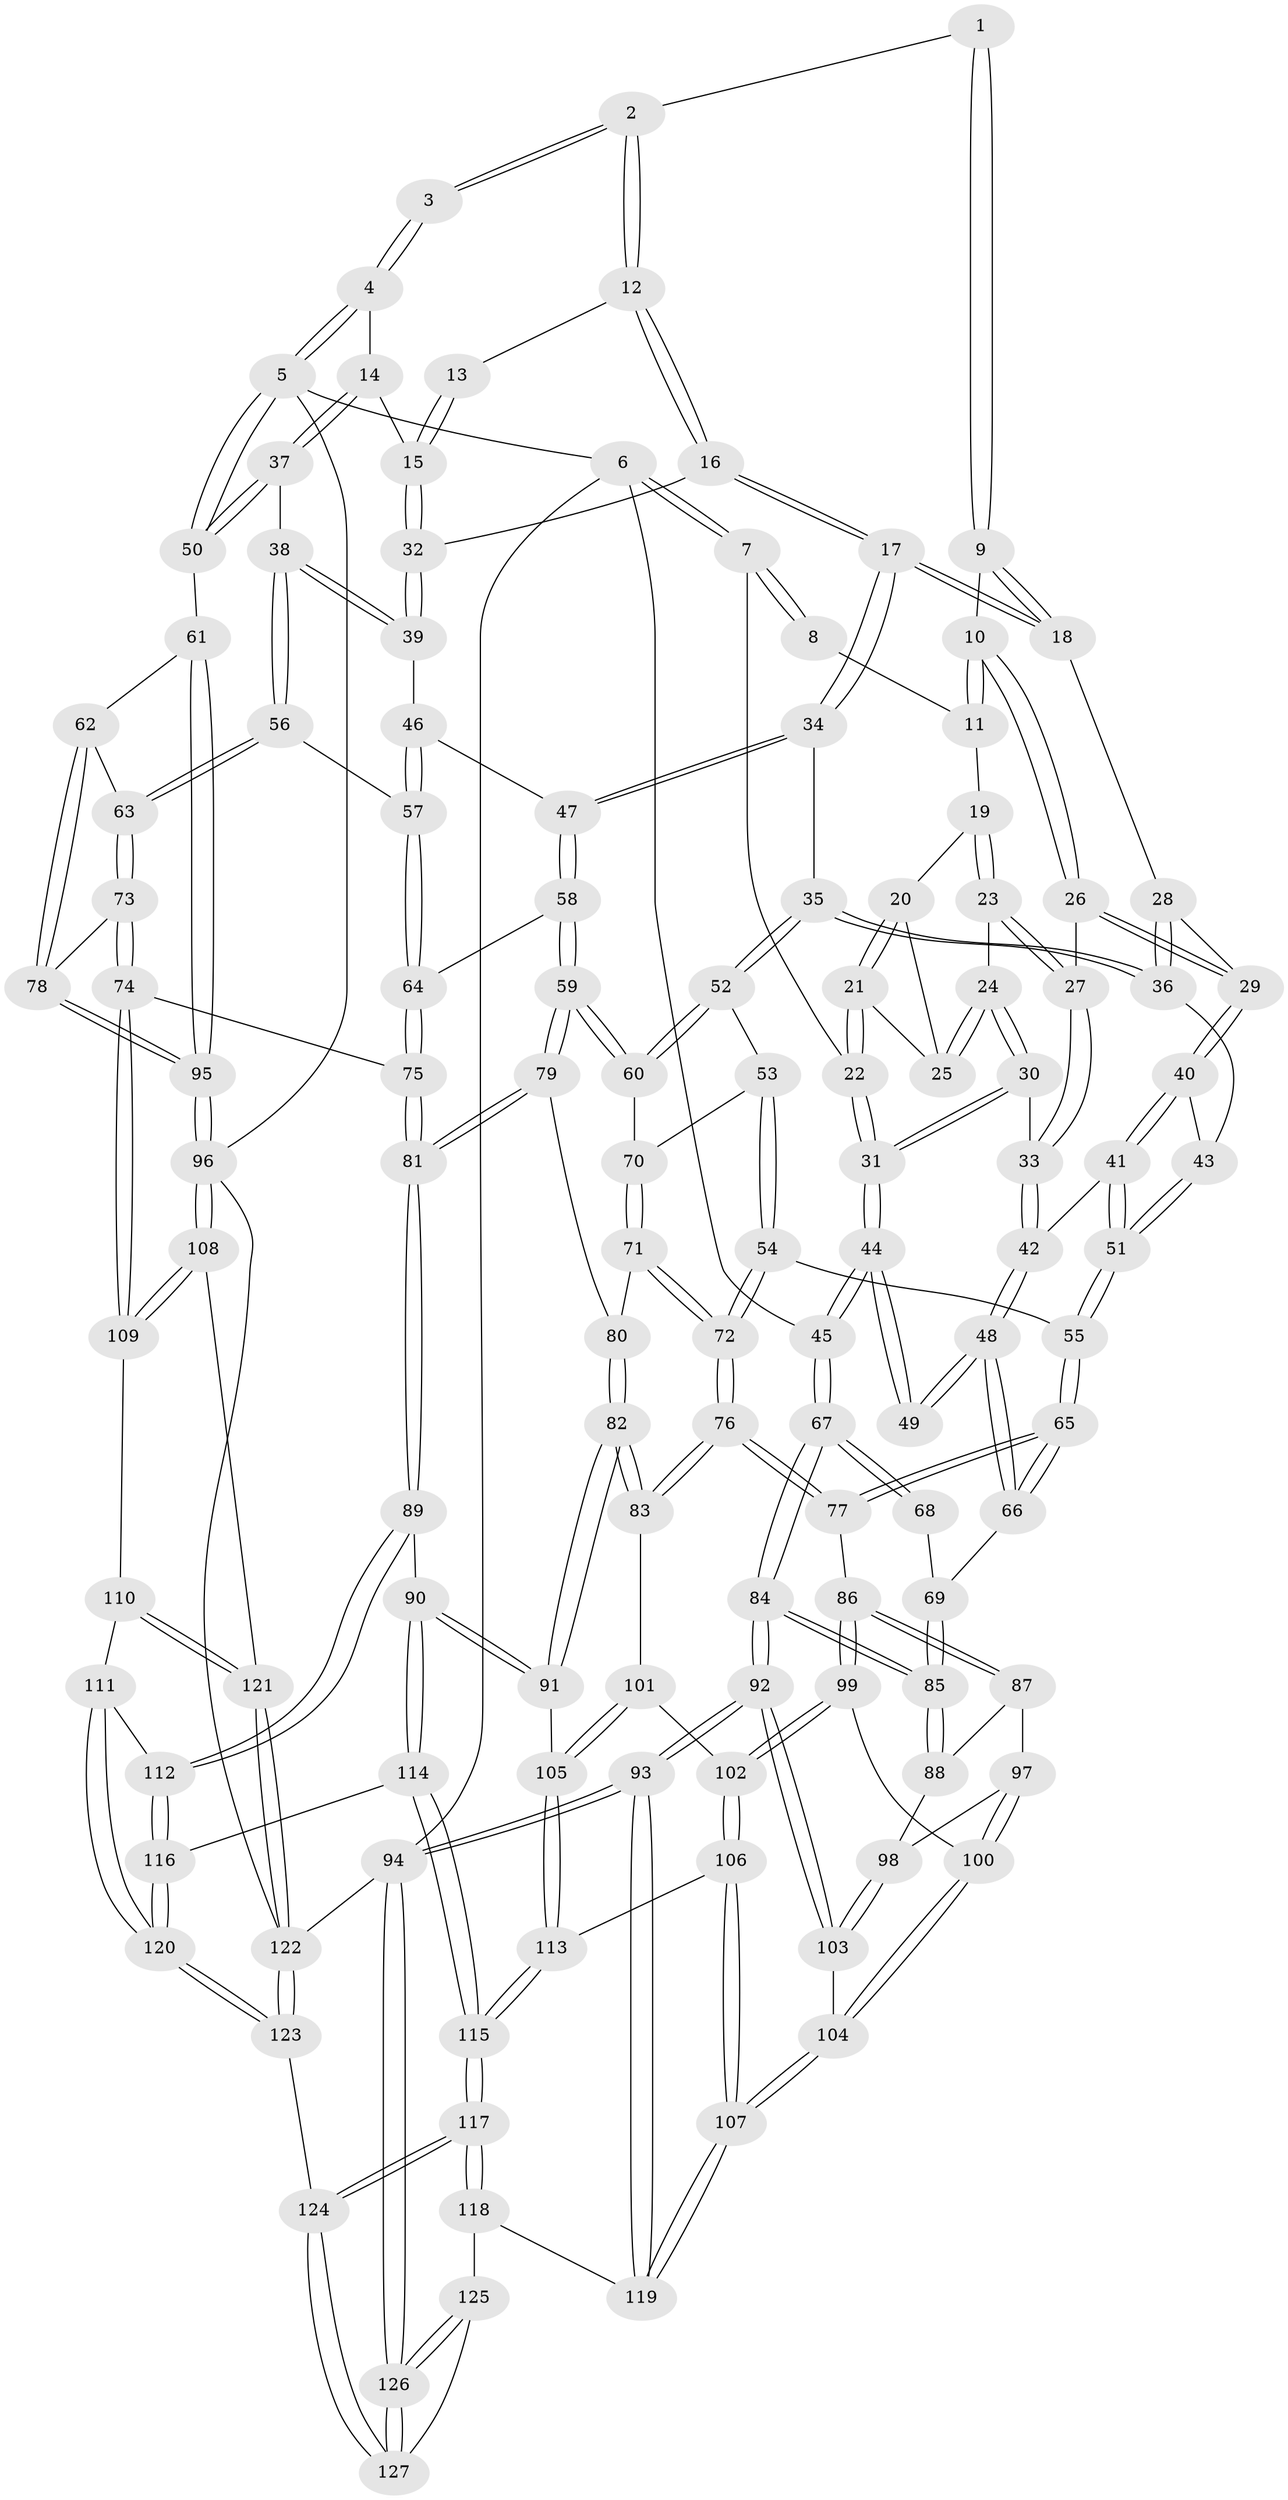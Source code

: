 // Generated by graph-tools (version 1.1) at 2025/38/03/09/25 02:38:24]
// undirected, 127 vertices, 314 edges
graph export_dot {
graph [start="1"]
  node [color=gray90,style=filled];
  1 [pos="+0.3652554411469226+0"];
  2 [pos="+0.5912292019855628+0"];
  3 [pos="+0.8371303355542593+0"];
  4 [pos="+1+0"];
  5 [pos="+1+0"];
  6 [pos="+0+0"];
  7 [pos="+0+0"];
  8 [pos="+0.19398060115308235+0"];
  9 [pos="+0.36286921982600334+0.007239829765805077"];
  10 [pos="+0.31764618067365985+0.044043967115714996"];
  11 [pos="+0.21418484662759518+0.01164195352636806"];
  12 [pos="+0.597125197800815+0"];
  13 [pos="+0.7574890694814548+0.02824138029324576"];
  14 [pos="+0.9739020368583402+0"];
  15 [pos="+0.799815402778506+0.09967007781130428"];
  16 [pos="+0.5922498730276031+0.054583410340474835"];
  17 [pos="+0.5728995205961378+0.09018784425674126"];
  18 [pos="+0.4181015761700764+0.09297611620448339"];
  19 [pos="+0.21276543416309168+0.019988442574902683"];
  20 [pos="+0.20115382682868668+0.02798517042614019"];
  21 [pos="+0.14585924343073614+0.06472017228267878"];
  22 [pos="+0.08904376235116669+0.07692603625029606"];
  23 [pos="+0.2448347123376811+0.10261701713900755"];
  24 [pos="+0.192122566887524+0.09647977491501694"];
  25 [pos="+0.18255183871306588+0.08934542584839862"];
  26 [pos="+0.26356280182078984+0.12305092334271839"];
  27 [pos="+0.2623914780214945+0.1226638064728758"];
  28 [pos="+0.4108278502027026+0.10395279313440989"];
  29 [pos="+0.2657323214450319+0.12562005870918058"];
  30 [pos="+0.10871245137459683+0.15760109250677878"];
  31 [pos="+0.09856749054559291+0.15519397477254915"];
  32 [pos="+0.7879590603005849+0.11749870809636977"];
  33 [pos="+0.1562127091229057+0.17592778474374948"];
  34 [pos="+0.578265734101506+0.1939144626445938"];
  35 [pos="+0.44541586691305407+0.2591832166039473"];
  36 [pos="+0.3815339303151744+0.21530607682714717"];
  37 [pos="+0.9276823141034687+0.18805769702697767"];
  38 [pos="+0.8676938094644195+0.24546012907058254"];
  39 [pos="+0.797871577218583+0.19731651436058434"];
  40 [pos="+0.276016711844712+0.15075141102276002"];
  41 [pos="+0.22566719757089837+0.28288363388112403"];
  42 [pos="+0.2174733421388253+0.28168049288789526"];
  43 [pos="+0.3766087953964582+0.21586681249593329"];
  44 [pos="+0.09115772905366969+0.1626476742562757"];
  45 [pos="+0+0.22802302590956133"];
  46 [pos="+0.7357743640370332+0.2254788103548362"];
  47 [pos="+0.6193712870997616+0.24098773930308276"];
  48 [pos="+0.10718030886824405+0.3280574228193806"];
  49 [pos="+0.07977032166387875+0.3131322539394369"];
  50 [pos="+1+0.22336313592363274"];
  51 [pos="+0.26677309773718766+0.3097542379830635"];
  52 [pos="+0.4405913922485434+0.3266346274451807"];
  53 [pos="+0.43682559073505856+0.33118905723260156"];
  54 [pos="+0.3425605406033435+0.3910877307814941"];
  55 [pos="+0.2718744141422705+0.32177071428029547"];
  56 [pos="+0.8955958598928057+0.3426084934918705"];
  57 [pos="+0.7505590088861799+0.36907748071047086"];
  58 [pos="+0.6244233817288857+0.39044188386983997"];
  59 [pos="+0.6129754064042064+0.4013430462064281"];
  60 [pos="+0.6028737270941869+0.399048000975273"];
  61 [pos="+1+0.34871913998239634"];
  62 [pos="+1+0.35820163917752124"];
  63 [pos="+0.9100064501586419+0.3569442057888741"];
  64 [pos="+0.6973897046037248+0.3983926024759006"];
  65 [pos="+0.15976172969471705+0.47676623572605453"];
  66 [pos="+0.13387864067784902+0.4510944159194089"];
  67 [pos="+0+0.22966590269512485"];
  68 [pos="+0.06495761713655386+0.314167444717928"];
  69 [pos="+0+0.4603298177677992"];
  70 [pos="+0.4646932694015927+0.42602248346757954"];
  71 [pos="+0.44213903232139756+0.46682632803428636"];
  72 [pos="+0.342325893436266+0.4647720775671485"];
  73 [pos="+0.8543318800527856+0.5712431676774685"];
  74 [pos="+0.851804423933088+0.5732841382269062"];
  75 [pos="+0.8242133727356372+0.5700679064627648"];
  76 [pos="+0.3154664672500268+0.5099255547094447"];
  77 [pos="+0.16669264174771478+0.49064395930556176"];
  78 [pos="+0.953424971195074+0.5711757045616457"];
  79 [pos="+0.6009474048330514+0.44971598326490986"];
  80 [pos="+0.4748924429012536+0.49253340484255914"];
  81 [pos="+0.6244747177262248+0.6281816616024756"];
  82 [pos="+0.4751860617082791+0.6108542941593099"];
  83 [pos="+0.3380077853695979+0.5784194926871514"];
  84 [pos="+0+0.5140380465262866"];
  85 [pos="+0+0.49003779108676604"];
  86 [pos="+0.1663369713280531+0.4914447486912617"];
  87 [pos="+0.14294255862056332+0.5123571581530437"];
  88 [pos="+0.011869604708821176+0.531639936606002"];
  89 [pos="+0.5905804318849895+0.6738643655183755"];
  90 [pos="+0.5760837309760566+0.6738551748403979"];
  91 [pos="+0.5401508328285122+0.662580416098546"];
  92 [pos="+0+0.7138283874641775"];
  93 [pos="+0+1"];
  94 [pos="+0+1"];
  95 [pos="+1+0.5972578753829112"];
  96 [pos="+1+0.8341558046780346"];
  97 [pos="+0.11497802152591918+0.5473201015187457"];
  98 [pos="+0.06712492824220842+0.5791182889131571"];
  99 [pos="+0.1814595650787573+0.5959351069296053"];
  100 [pos="+0.11976188242801969+0.659011135014878"];
  101 [pos="+0.33704589498547827+0.5803349861214352"];
  102 [pos="+0.27011366291042055+0.677487996681837"];
  103 [pos="+0.01539870484588208+0.7204381640793709"];
  104 [pos="+0.07830287275791135+0.7392751049642786"];
  105 [pos="+0.4045531384913082+0.725955355664617"];
  106 [pos="+0.26029850160062623+0.7218236043894698"];
  107 [pos="+0.1577637571842001+0.7949742567171011"];
  108 [pos="+1+0.8302924888966808"];
  109 [pos="+0.8721080474567899+0.6999826824256377"];
  110 [pos="+0.7960241061060558+0.8289931689461428"];
  111 [pos="+0.7335725864525202+0.826857978587575"];
  112 [pos="+0.6019662376792618+0.6952955523730523"];
  113 [pos="+0.36004632828177563+0.7649490250972755"];
  114 [pos="+0.4192701625632429+0.8724252960914567"];
  115 [pos="+0.40960184223616963+0.8748484396071914"];
  116 [pos="+0.544471831617885+0.9012966999768558"];
  117 [pos="+0.3580344272694039+0.9462818131287576"];
  118 [pos="+0.17274226201342693+0.8504863338621877"];
  119 [pos="+0.16334089433850224+0.835970247395328"];
  120 [pos="+0.6188736503631073+0.9859736140656351"];
  121 [pos="+0.8679289597008073+0.9102672437207838"];
  122 [pos="+0.8132997211263302+1"];
  123 [pos="+0.6187989221157996+1"];
  124 [pos="+0.37495671777453904+1"];
  125 [pos="+0.16886236660357584+0.8986948743075511"];
  126 [pos="+0+1"];
  127 [pos="+0.24044544816985455+1"];
  1 -- 2;
  1 -- 9;
  1 -- 9;
  2 -- 3;
  2 -- 3;
  2 -- 12;
  2 -- 12;
  3 -- 4;
  3 -- 4;
  4 -- 5;
  4 -- 5;
  4 -- 14;
  5 -- 6;
  5 -- 50;
  5 -- 50;
  5 -- 96;
  6 -- 7;
  6 -- 7;
  6 -- 45;
  6 -- 94;
  7 -- 8;
  7 -- 8;
  7 -- 22;
  8 -- 11;
  9 -- 10;
  9 -- 18;
  9 -- 18;
  10 -- 11;
  10 -- 11;
  10 -- 26;
  10 -- 26;
  11 -- 19;
  12 -- 13;
  12 -- 16;
  12 -- 16;
  13 -- 15;
  13 -- 15;
  14 -- 15;
  14 -- 37;
  14 -- 37;
  15 -- 32;
  15 -- 32;
  16 -- 17;
  16 -- 17;
  16 -- 32;
  17 -- 18;
  17 -- 18;
  17 -- 34;
  17 -- 34;
  18 -- 28;
  19 -- 20;
  19 -- 23;
  19 -- 23;
  20 -- 21;
  20 -- 21;
  20 -- 25;
  21 -- 22;
  21 -- 22;
  21 -- 25;
  22 -- 31;
  22 -- 31;
  23 -- 24;
  23 -- 27;
  23 -- 27;
  24 -- 25;
  24 -- 25;
  24 -- 30;
  24 -- 30;
  26 -- 27;
  26 -- 29;
  26 -- 29;
  27 -- 33;
  27 -- 33;
  28 -- 29;
  28 -- 36;
  28 -- 36;
  29 -- 40;
  29 -- 40;
  30 -- 31;
  30 -- 31;
  30 -- 33;
  31 -- 44;
  31 -- 44;
  32 -- 39;
  32 -- 39;
  33 -- 42;
  33 -- 42;
  34 -- 35;
  34 -- 47;
  34 -- 47;
  35 -- 36;
  35 -- 36;
  35 -- 52;
  35 -- 52;
  36 -- 43;
  37 -- 38;
  37 -- 50;
  37 -- 50;
  38 -- 39;
  38 -- 39;
  38 -- 56;
  38 -- 56;
  39 -- 46;
  40 -- 41;
  40 -- 41;
  40 -- 43;
  41 -- 42;
  41 -- 51;
  41 -- 51;
  42 -- 48;
  42 -- 48;
  43 -- 51;
  43 -- 51;
  44 -- 45;
  44 -- 45;
  44 -- 49;
  44 -- 49;
  45 -- 67;
  45 -- 67;
  46 -- 47;
  46 -- 57;
  46 -- 57;
  47 -- 58;
  47 -- 58;
  48 -- 49;
  48 -- 49;
  48 -- 66;
  48 -- 66;
  50 -- 61;
  51 -- 55;
  51 -- 55;
  52 -- 53;
  52 -- 60;
  52 -- 60;
  53 -- 54;
  53 -- 54;
  53 -- 70;
  54 -- 55;
  54 -- 72;
  54 -- 72;
  55 -- 65;
  55 -- 65;
  56 -- 57;
  56 -- 63;
  56 -- 63;
  57 -- 64;
  57 -- 64;
  58 -- 59;
  58 -- 59;
  58 -- 64;
  59 -- 60;
  59 -- 60;
  59 -- 79;
  59 -- 79;
  60 -- 70;
  61 -- 62;
  61 -- 95;
  61 -- 95;
  62 -- 63;
  62 -- 78;
  62 -- 78;
  63 -- 73;
  63 -- 73;
  64 -- 75;
  64 -- 75;
  65 -- 66;
  65 -- 66;
  65 -- 77;
  65 -- 77;
  66 -- 69;
  67 -- 68;
  67 -- 68;
  67 -- 84;
  67 -- 84;
  68 -- 69;
  69 -- 85;
  69 -- 85;
  70 -- 71;
  70 -- 71;
  71 -- 72;
  71 -- 72;
  71 -- 80;
  72 -- 76;
  72 -- 76;
  73 -- 74;
  73 -- 74;
  73 -- 78;
  74 -- 75;
  74 -- 109;
  74 -- 109;
  75 -- 81;
  75 -- 81;
  76 -- 77;
  76 -- 77;
  76 -- 83;
  76 -- 83;
  77 -- 86;
  78 -- 95;
  78 -- 95;
  79 -- 80;
  79 -- 81;
  79 -- 81;
  80 -- 82;
  80 -- 82;
  81 -- 89;
  81 -- 89;
  82 -- 83;
  82 -- 83;
  82 -- 91;
  82 -- 91;
  83 -- 101;
  84 -- 85;
  84 -- 85;
  84 -- 92;
  84 -- 92;
  85 -- 88;
  85 -- 88;
  86 -- 87;
  86 -- 87;
  86 -- 99;
  86 -- 99;
  87 -- 88;
  87 -- 97;
  88 -- 98;
  89 -- 90;
  89 -- 112;
  89 -- 112;
  90 -- 91;
  90 -- 91;
  90 -- 114;
  90 -- 114;
  91 -- 105;
  92 -- 93;
  92 -- 93;
  92 -- 103;
  92 -- 103;
  93 -- 94;
  93 -- 94;
  93 -- 119;
  93 -- 119;
  94 -- 126;
  94 -- 126;
  94 -- 122;
  95 -- 96;
  95 -- 96;
  96 -- 108;
  96 -- 108;
  96 -- 122;
  97 -- 98;
  97 -- 100;
  97 -- 100;
  98 -- 103;
  98 -- 103;
  99 -- 100;
  99 -- 102;
  99 -- 102;
  100 -- 104;
  100 -- 104;
  101 -- 102;
  101 -- 105;
  101 -- 105;
  102 -- 106;
  102 -- 106;
  103 -- 104;
  104 -- 107;
  104 -- 107;
  105 -- 113;
  105 -- 113;
  106 -- 107;
  106 -- 107;
  106 -- 113;
  107 -- 119;
  107 -- 119;
  108 -- 109;
  108 -- 109;
  108 -- 121;
  109 -- 110;
  110 -- 111;
  110 -- 121;
  110 -- 121;
  111 -- 112;
  111 -- 120;
  111 -- 120;
  112 -- 116;
  112 -- 116;
  113 -- 115;
  113 -- 115;
  114 -- 115;
  114 -- 115;
  114 -- 116;
  115 -- 117;
  115 -- 117;
  116 -- 120;
  116 -- 120;
  117 -- 118;
  117 -- 118;
  117 -- 124;
  117 -- 124;
  118 -- 119;
  118 -- 125;
  120 -- 123;
  120 -- 123;
  121 -- 122;
  121 -- 122;
  122 -- 123;
  122 -- 123;
  123 -- 124;
  124 -- 127;
  124 -- 127;
  125 -- 126;
  125 -- 126;
  125 -- 127;
  126 -- 127;
  126 -- 127;
}
